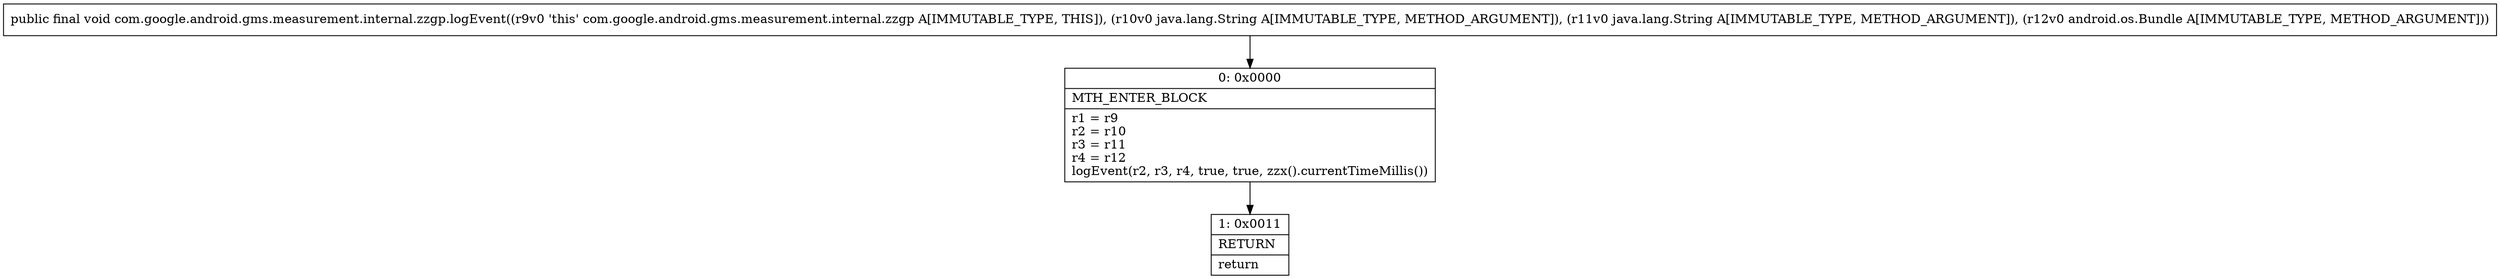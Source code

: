 digraph "CFG forcom.google.android.gms.measurement.internal.zzgp.logEvent(Ljava\/lang\/String;Ljava\/lang\/String;Landroid\/os\/Bundle;)V" {
Node_0 [shape=record,label="{0\:\ 0x0000|MTH_ENTER_BLOCK\l|r1 = r9\lr2 = r10\lr3 = r11\lr4 = r12\llogEvent(r2, r3, r4, true, true, zzx().currentTimeMillis())\l}"];
Node_1 [shape=record,label="{1\:\ 0x0011|RETURN\l|return\l}"];
MethodNode[shape=record,label="{public final void com.google.android.gms.measurement.internal.zzgp.logEvent((r9v0 'this' com.google.android.gms.measurement.internal.zzgp A[IMMUTABLE_TYPE, THIS]), (r10v0 java.lang.String A[IMMUTABLE_TYPE, METHOD_ARGUMENT]), (r11v0 java.lang.String A[IMMUTABLE_TYPE, METHOD_ARGUMENT]), (r12v0 android.os.Bundle A[IMMUTABLE_TYPE, METHOD_ARGUMENT])) }"];
MethodNode -> Node_0;
Node_0 -> Node_1;
}

